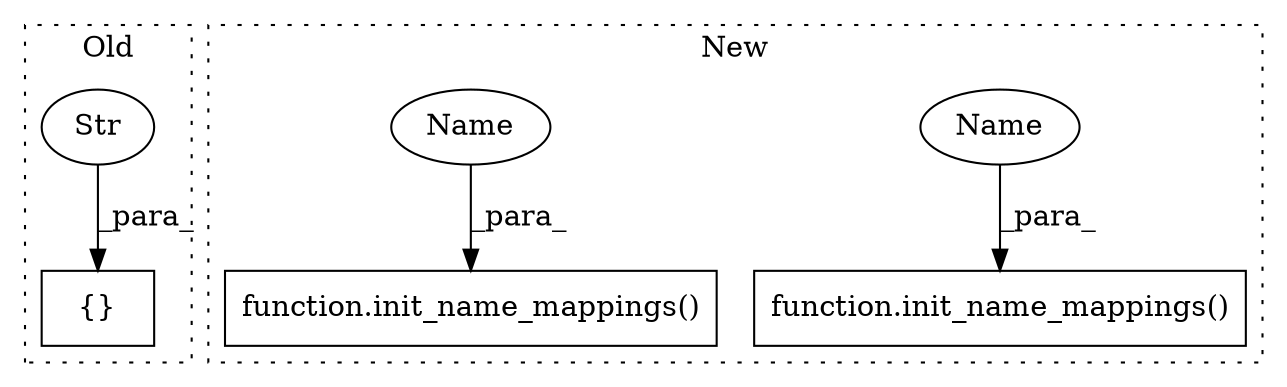 digraph G {
subgraph cluster0 {
1 [label="{}" a="59" s="9351,9424" l="1,0" shape="box"];
3 [label="Str" a="66" s="9389" l="35" shape="ellipse"];
label = "Old";
style="dotted";
}
subgraph cluster1 {
2 [label="function.init_name_mappings()" a="75" s="12856,12889" l="19,1" shape="box"];
4 [label="function.init_name_mappings()" a="75" s="14370,14403" l="19,1" shape="box"];
5 [label="Name" a="87" s="14389" l="14" shape="ellipse"];
6 [label="Name" a="87" s="12875" l="14" shape="ellipse"];
label = "New";
style="dotted";
}
3 -> 1 [label="_para_"];
5 -> 4 [label="_para_"];
6 -> 2 [label="_para_"];
}